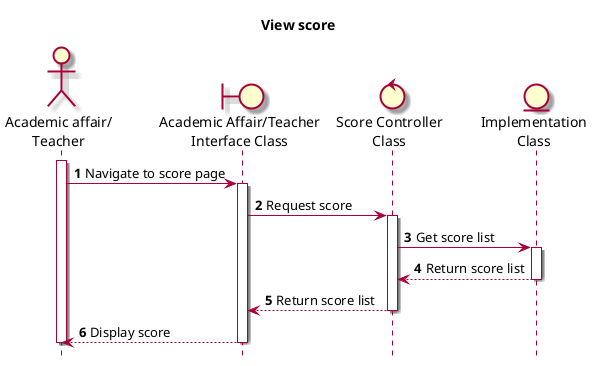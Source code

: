 @startuml ViewScore

skin rose
hide footbox

title View score

actor "Academic affair/\nTeacher" as a
boundary "Academic Affair/Teacher\nInterface Class" as aInterface
control "Score Controller\nClass" as scoreController
entity "Implementation\nClass" as implementation

autonumber
a++
a->aInterface++: Navigate to score page
aInterface->scoreController++: Request score
scoreController->implementation++: Get score list
implementation-->scoreController--: Return score list
scoreController-->aInterface--: Return score list
aInterface-->a--: Display score
a--

@enduml